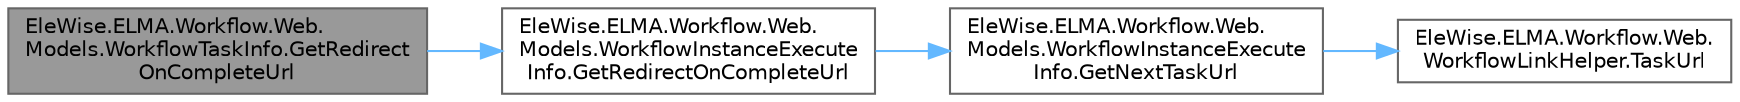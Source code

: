 digraph "EleWise.ELMA.Workflow.Web.Models.WorkflowTaskInfo.GetRedirectOnCompleteUrl"
{
 // LATEX_PDF_SIZE
  bgcolor="transparent";
  edge [fontname=Helvetica,fontsize=10,labelfontname=Helvetica,labelfontsize=10];
  node [fontname=Helvetica,fontsize=10,shape=box,height=0.2,width=0.4];
  rankdir="LR";
  Node1 [id="Node000001",label="EleWise.ELMA.Workflow.Web.\lModels.WorkflowTaskInfo.GetRedirect\lOnCompleteUrl",height=0.2,width=0.4,color="gray40", fillcolor="grey60", style="filled", fontcolor="black",tooltip="Получить URL для перенаправления на следующую задачу после выполнения предыдущей"];
  Node1 -> Node2 [id="edge1_Node000001_Node000002",color="steelblue1",style="solid",tooltip=" "];
  Node2 [id="Node000002",label="EleWise.ELMA.Workflow.Web.\lModels.WorkflowInstanceExecute\lInfo.GetRedirectOnCompleteUrl",height=0.2,width=0.4,color="grey40", fillcolor="white", style="filled",URL="$class_ele_wise_1_1_e_l_m_a_1_1_workflow_1_1_web_1_1_models_1_1_workflow_instance_execute_info.html#ac45145db0fa5ead5fbdc611c6125ad9a",tooltip="Получить URL для перенаправления на следующую задачу после выполнения предыдущей"];
  Node2 -> Node3 [id="edge2_Node000002_Node000003",color="steelblue1",style="solid",tooltip=" "];
  Node3 [id="Node000003",label="EleWise.ELMA.Workflow.Web.\lModels.WorkflowInstanceExecute\lInfo.GetNextTaskUrl",height=0.2,width=0.4,color="grey40", fillcolor="white", style="filled",URL="$class_ele_wise_1_1_e_l_m_a_1_1_workflow_1_1_web_1_1_models_1_1_workflow_instance_execute_info.html#a177eaf617ef5529e636666b66ae45f56",tooltip="Получить URL для следующей задачи"];
  Node3 -> Node4 [id="edge3_Node000003_Node000004",color="steelblue1",style="solid",tooltip=" "];
  Node4 [id="Node000004",label="EleWise.ELMA.Workflow.Web.\lWorkflowLinkHelper.TaskUrl",height=0.2,width=0.4,color="grey40", fillcolor="white", style="filled",URL="$class_ele_wise_1_1_e_l_m_a_1_1_workflow_1_1_web_1_1_workflow_link_helper.html#a583ab0af95b24f1e4e74c6b1d5308cdd",tooltip=" "];
}
